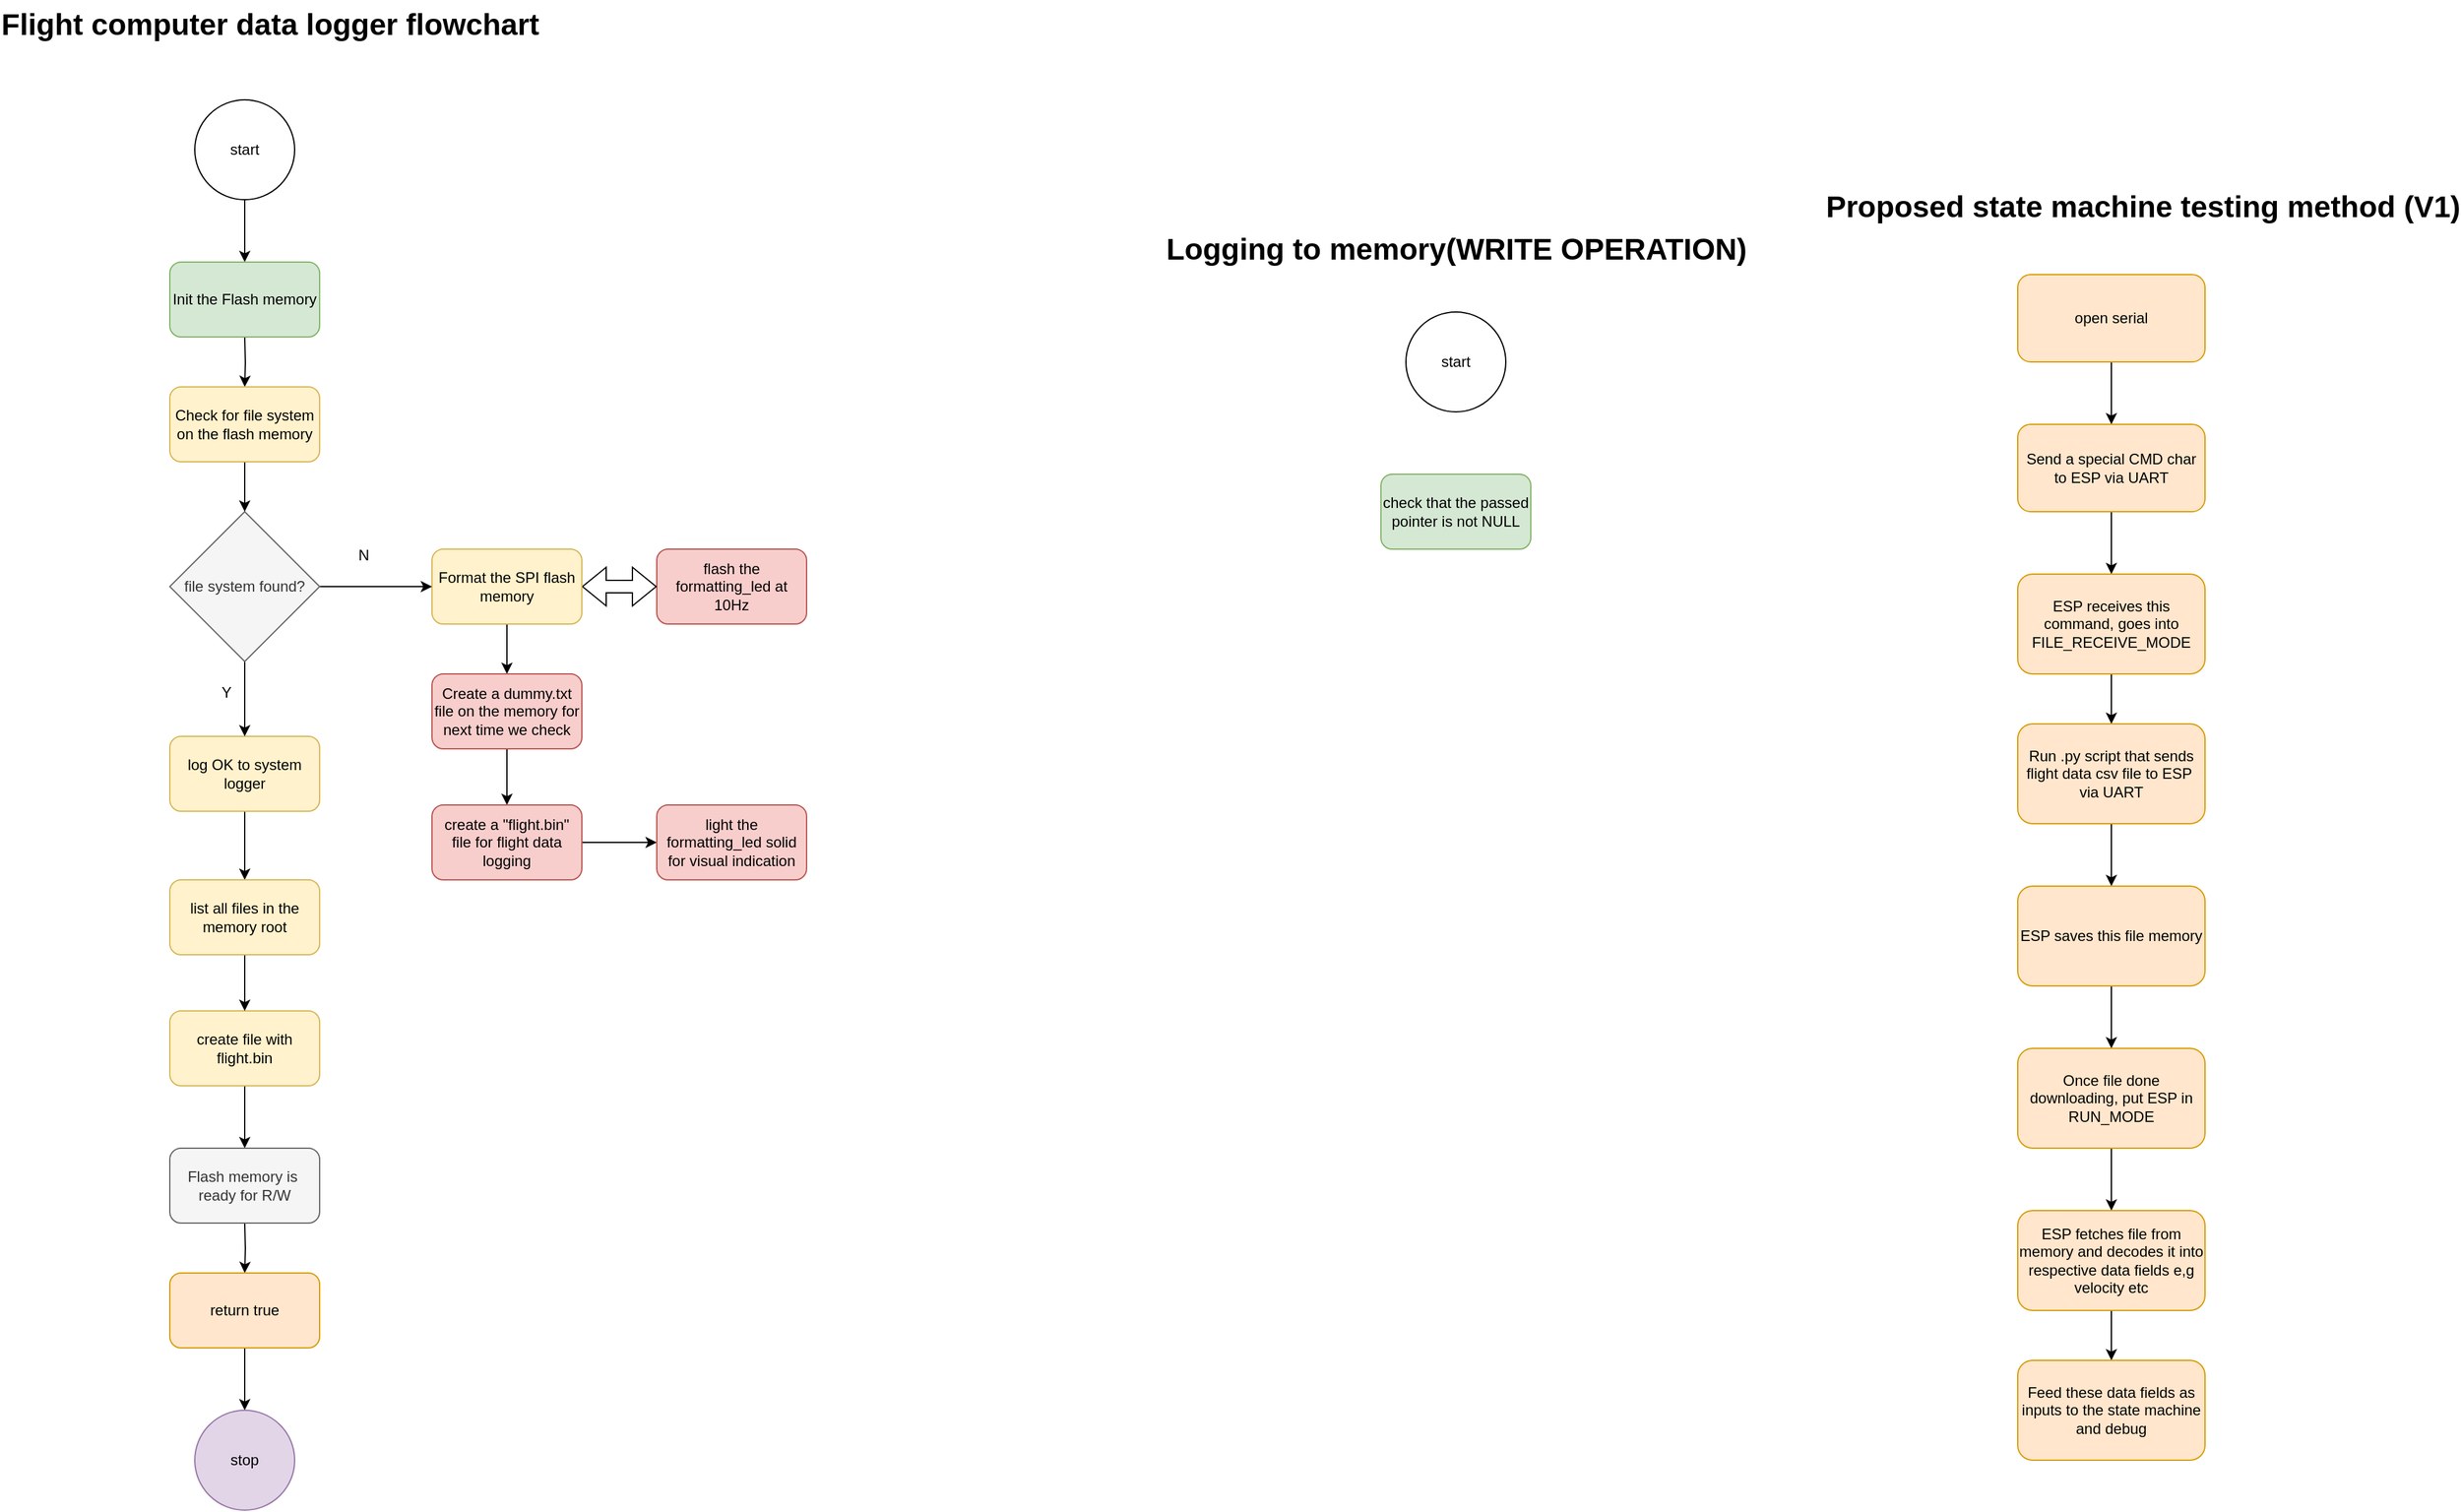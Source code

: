 <mxfile version="23.1.5" type="device">
  <diagram name="Page-1" id="OIpdF0hirbAPJOnk9fyI">
    <mxGraphModel dx="1098" dy="1827" grid="1" gridSize="10" guides="1" tooltips="1" connect="1" arrows="1" fold="1" page="1" pageScale="1" pageWidth="1654" pageHeight="1169" math="0" shadow="0">
      <root>
        <mxCell id="0" />
        <mxCell id="1" parent="0" />
        <mxCell id="ttgOxfEWlI2KLzoGbpM6-7" style="edgeStyle=orthogonalEdgeStyle;rounded=0;orthogonalLoop=1;jettySize=auto;html=1;entryX=0.5;entryY=0;entryDx=0;entryDy=0;" edge="1" parent="1">
          <mxGeometry relative="1" as="geometry">
            <mxPoint x="550" y="210" as="sourcePoint" />
            <mxPoint x="550" y="250" as="targetPoint" />
          </mxGeometry>
        </mxCell>
        <mxCell id="ttgOxfEWlI2KLzoGbpM6-3" value="Flight computer data logger flowchart" style="text;strokeColor=none;fillColor=none;html=1;fontSize=24;fontStyle=1;verticalAlign=middle;align=center;" vertex="1" parent="1">
          <mxGeometry x="520" y="-60" width="100" height="40" as="geometry" />
        </mxCell>
        <mxCell id="ttgOxfEWlI2KLzoGbpM6-74" value="" style="edgeStyle=orthogonalEdgeStyle;rounded=0;orthogonalLoop=1;jettySize=auto;html=1;" edge="1" parent="1" source="ttgOxfEWlI2KLzoGbpM6-5" target="ttgOxfEWlI2KLzoGbpM6-72">
          <mxGeometry relative="1" as="geometry" />
        </mxCell>
        <mxCell id="ttgOxfEWlI2KLzoGbpM6-5" value="log OK to system logger" style="rounded=1;whiteSpace=wrap;html=1;fillColor=#fff2cc;strokeColor=#d6b656;" vertex="1" parent="1">
          <mxGeometry x="490" y="530" width="120" height="60" as="geometry" />
        </mxCell>
        <mxCell id="ttgOxfEWlI2KLzoGbpM6-78" value="" style="edgeStyle=orthogonalEdgeStyle;rounded=0;orthogonalLoop=1;jettySize=auto;html=1;" edge="1" parent="1" source="ttgOxfEWlI2KLzoGbpM6-12">
          <mxGeometry relative="1" as="geometry">
            <mxPoint x="550" y="860" as="targetPoint" />
          </mxGeometry>
        </mxCell>
        <mxCell id="ttgOxfEWlI2KLzoGbpM6-12" value="create file with flight.bin" style="rounded=1;whiteSpace=wrap;html=1;fillColor=#fff2cc;strokeColor=#d6b656;" vertex="1" parent="1">
          <mxGeometry x="490" y="750" width="120" height="60" as="geometry" />
        </mxCell>
        <mxCell id="ttgOxfEWlI2KLzoGbpM6-21" value="" style="edgeStyle=orthogonalEdgeStyle;rounded=0;orthogonalLoop=1;jettySize=auto;html=1;" edge="1" parent="1">
          <mxGeometry relative="1" as="geometry">
            <mxPoint x="550" y="920" as="sourcePoint" />
            <mxPoint x="550" y="960" as="targetPoint" />
          </mxGeometry>
        </mxCell>
        <mxCell id="ttgOxfEWlI2KLzoGbpM6-20" style="edgeStyle=orthogonalEdgeStyle;rounded=0;orthogonalLoop=1;jettySize=auto;html=1;entryX=0.5;entryY=0;entryDx=0;entryDy=0;" edge="1" parent="1">
          <mxGeometry relative="1" as="geometry">
            <mxPoint x="550" y="1020" as="sourcePoint" />
            <mxPoint x="550" y="1070" as="targetPoint" />
          </mxGeometry>
        </mxCell>
        <mxCell id="ttgOxfEWlI2KLzoGbpM6-29" style="edgeStyle=orthogonalEdgeStyle;rounded=0;orthogonalLoop=1;jettySize=auto;html=1;entryX=0.5;entryY=0;entryDx=0;entryDy=0;" edge="1" parent="1" source="ttgOxfEWlI2KLzoGbpM6-26" target="ttgOxfEWlI2KLzoGbpM6-28">
          <mxGeometry relative="1" as="geometry" />
        </mxCell>
        <mxCell id="ttgOxfEWlI2KLzoGbpM6-26" value="start" style="ellipse;whiteSpace=wrap;html=1;aspect=fixed;" vertex="1" parent="1">
          <mxGeometry x="510" y="20" width="80" height="80" as="geometry" />
        </mxCell>
        <mxCell id="ttgOxfEWlI2KLzoGbpM6-28" value="Init the Flash memory" style="rounded=1;whiteSpace=wrap;html=1;fillColor=#d5e8d4;strokeColor=#82b366;" vertex="1" parent="1">
          <mxGeometry x="490" y="150" width="120" height="60" as="geometry" />
        </mxCell>
        <mxCell id="ttgOxfEWlI2KLzoGbpM6-30" value="flash the formatting_led at 10Hz" style="rounded=1;whiteSpace=wrap;html=1;fillColor=#f8cecc;strokeColor=#b85450;" vertex="1" parent="1">
          <mxGeometry x="880" y="380" width="120" height="60" as="geometry" />
        </mxCell>
        <mxCell id="ttgOxfEWlI2KLzoGbpM6-31" value="" style="shape=flexArrow;endArrow=classic;startArrow=classic;html=1;rounded=0;exitX=1;exitY=0.5;exitDx=0;exitDy=0;entryX=0;entryY=0.5;entryDx=0;entryDy=0;" edge="1" parent="1" target="ttgOxfEWlI2KLzoGbpM6-30">
          <mxGeometry width="100" height="100" relative="1" as="geometry">
            <mxPoint x="820" y="410" as="sourcePoint" />
            <mxPoint x="1020" y="490" as="targetPoint" />
          </mxGeometry>
        </mxCell>
        <mxCell id="ttgOxfEWlI2KLzoGbpM6-36" value="stop" style="ellipse;whiteSpace=wrap;html=1;aspect=fixed;fillColor=#e1d5e7;strokeColor=#9673a6;" vertex="1" parent="1">
          <mxGeometry x="510" y="1070" width="80" height="80" as="geometry" />
        </mxCell>
        <mxCell id="ttgOxfEWlI2KLzoGbpM6-38" value="Logging to memory(WRITE OPERATION)" style="text;strokeColor=none;fillColor=none;html=1;fontSize=24;fontStyle=1;verticalAlign=middle;align=center;" vertex="1" parent="1">
          <mxGeometry x="1470" y="120" width="100" height="40" as="geometry" />
        </mxCell>
        <mxCell id="ttgOxfEWlI2KLzoGbpM6-39" value="start" style="ellipse;whiteSpace=wrap;html=1;aspect=fixed;" vertex="1" parent="1">
          <mxGeometry x="1480" y="190" width="80" height="80" as="geometry" />
        </mxCell>
        <mxCell id="ttgOxfEWlI2KLzoGbpM6-40" value="check that the passed pointer is not NULL" style="rounded=1;whiteSpace=wrap;html=1;fillColor=#d5e8d4;strokeColor=#82b366;" vertex="1" parent="1">
          <mxGeometry x="1460" y="320" width="120" height="60" as="geometry" />
        </mxCell>
        <mxCell id="ttgOxfEWlI2KLzoGbpM6-41" value="Proposed state machine testing method (V1)&lt;div&gt;&lt;br/&gt;&lt;/div&gt;" style="text;strokeColor=none;fillColor=none;html=1;fontSize=24;fontStyle=1;verticalAlign=middle;align=center;" vertex="1" parent="1">
          <mxGeometry x="2020" y="100" width="100" height="40" as="geometry" />
        </mxCell>
        <mxCell id="ttgOxfEWlI2KLzoGbpM6-51" value="" style="edgeStyle=orthogonalEdgeStyle;rounded=0;orthogonalLoop=1;jettySize=auto;html=1;" edge="1" parent="1" source="ttgOxfEWlI2KLzoGbpM6-42" target="ttgOxfEWlI2KLzoGbpM6-43">
          <mxGeometry relative="1" as="geometry" />
        </mxCell>
        <mxCell id="ttgOxfEWlI2KLzoGbpM6-42" value="open serial" style="rounded=1;whiteSpace=wrap;html=1;fillColor=#ffe6cc;strokeColor=#d79b00;" vertex="1" parent="1">
          <mxGeometry x="1970" y="160" width="150" height="70" as="geometry" />
        </mxCell>
        <mxCell id="ttgOxfEWlI2KLzoGbpM6-52" value="" style="edgeStyle=orthogonalEdgeStyle;rounded=0;orthogonalLoop=1;jettySize=auto;html=1;" edge="1" parent="1" source="ttgOxfEWlI2KLzoGbpM6-43" target="ttgOxfEWlI2KLzoGbpM6-44">
          <mxGeometry relative="1" as="geometry" />
        </mxCell>
        <mxCell id="ttgOxfEWlI2KLzoGbpM6-43" value="Send a special CMD char to ESP via UART" style="rounded=1;whiteSpace=wrap;html=1;fillColor=#ffe6cc;strokeColor=#d79b00;" vertex="1" parent="1">
          <mxGeometry x="1970" y="280" width="150" height="70" as="geometry" />
        </mxCell>
        <mxCell id="ttgOxfEWlI2KLzoGbpM6-53" value="" style="edgeStyle=orthogonalEdgeStyle;rounded=0;orthogonalLoop=1;jettySize=auto;html=1;" edge="1" parent="1" source="ttgOxfEWlI2KLzoGbpM6-44" target="ttgOxfEWlI2KLzoGbpM6-45">
          <mxGeometry relative="1" as="geometry" />
        </mxCell>
        <mxCell id="ttgOxfEWlI2KLzoGbpM6-44" value="ESP receives this command, goes into FILE_RECEIVE_MODE" style="rounded=1;whiteSpace=wrap;html=1;fillColor=#ffe6cc;strokeColor=#d79b00;" vertex="1" parent="1">
          <mxGeometry x="1970" y="400" width="150" height="80" as="geometry" />
        </mxCell>
        <mxCell id="ttgOxfEWlI2KLzoGbpM6-54" value="" style="edgeStyle=orthogonalEdgeStyle;rounded=0;orthogonalLoop=1;jettySize=auto;html=1;" edge="1" parent="1" source="ttgOxfEWlI2KLzoGbpM6-45" target="ttgOxfEWlI2KLzoGbpM6-46">
          <mxGeometry relative="1" as="geometry" />
        </mxCell>
        <mxCell id="ttgOxfEWlI2KLzoGbpM6-45" value="Run .py script that sends flight data csv file to ESP&amp;nbsp; via UART" style="rounded=1;whiteSpace=wrap;html=1;fillColor=#ffe6cc;strokeColor=#d79b00;" vertex="1" parent="1">
          <mxGeometry x="1970" y="520" width="150" height="80" as="geometry" />
        </mxCell>
        <mxCell id="ttgOxfEWlI2KLzoGbpM6-55" value="" style="edgeStyle=orthogonalEdgeStyle;rounded=0;orthogonalLoop=1;jettySize=auto;html=1;" edge="1" parent="1" source="ttgOxfEWlI2KLzoGbpM6-46" target="ttgOxfEWlI2KLzoGbpM6-47">
          <mxGeometry relative="1" as="geometry" />
        </mxCell>
        <mxCell id="ttgOxfEWlI2KLzoGbpM6-46" value="ESP saves this file memory" style="rounded=1;whiteSpace=wrap;html=1;fillColor=#ffe6cc;strokeColor=#d79b00;" vertex="1" parent="1">
          <mxGeometry x="1970" y="650" width="150" height="80" as="geometry" />
        </mxCell>
        <mxCell id="ttgOxfEWlI2KLzoGbpM6-56" value="" style="edgeStyle=orthogonalEdgeStyle;rounded=0;orthogonalLoop=1;jettySize=auto;html=1;" edge="1" parent="1" source="ttgOxfEWlI2KLzoGbpM6-47" target="ttgOxfEWlI2KLzoGbpM6-48">
          <mxGeometry relative="1" as="geometry" />
        </mxCell>
        <mxCell id="ttgOxfEWlI2KLzoGbpM6-47" value="Once file done downloading, put ESP in RUN_MODE" style="rounded=1;whiteSpace=wrap;html=1;fillColor=#ffe6cc;strokeColor=#d79b00;" vertex="1" parent="1">
          <mxGeometry x="1970" y="780" width="150" height="80" as="geometry" />
        </mxCell>
        <mxCell id="ttgOxfEWlI2KLzoGbpM6-57" value="" style="edgeStyle=orthogonalEdgeStyle;rounded=0;orthogonalLoop=1;jettySize=auto;html=1;" edge="1" parent="1" source="ttgOxfEWlI2KLzoGbpM6-48" target="ttgOxfEWlI2KLzoGbpM6-50">
          <mxGeometry relative="1" as="geometry" />
        </mxCell>
        <mxCell id="ttgOxfEWlI2KLzoGbpM6-48" value="ESP fetches file from memory and decodes it into respective data fields e,g velocity etc" style="rounded=1;whiteSpace=wrap;html=1;fillColor=#ffe6cc;strokeColor=#d79b00;" vertex="1" parent="1">
          <mxGeometry x="1970" y="910" width="150" height="80" as="geometry" />
        </mxCell>
        <mxCell id="ttgOxfEWlI2KLzoGbpM6-50" value="Feed these data fields as inputs to the state machine and debug" style="rounded=1;whiteSpace=wrap;html=1;fillColor=#ffe6cc;strokeColor=#d79b00;" vertex="1" parent="1">
          <mxGeometry x="1970" y="1030" width="150" height="80" as="geometry" />
        </mxCell>
        <mxCell id="ttgOxfEWlI2KLzoGbpM6-67" value="" style="edgeStyle=orthogonalEdgeStyle;rounded=0;orthogonalLoop=1;jettySize=auto;html=1;" edge="1" parent="1" source="ttgOxfEWlI2KLzoGbpM6-58" target="ttgOxfEWlI2KLzoGbpM6-66">
          <mxGeometry relative="1" as="geometry" />
        </mxCell>
        <mxCell id="ttgOxfEWlI2KLzoGbpM6-58" value="Format the SPI flash memory" style="rounded=1;whiteSpace=wrap;html=1;fillColor=#fff2cc;strokeColor=#d6b656;" vertex="1" parent="1">
          <mxGeometry x="700" y="380" width="120" height="60" as="geometry" />
        </mxCell>
        <mxCell id="ttgOxfEWlI2KLzoGbpM6-62" value="" style="edgeStyle=orthogonalEdgeStyle;rounded=0;orthogonalLoop=1;jettySize=auto;html=1;" edge="1" parent="1" source="ttgOxfEWlI2KLzoGbpM6-59" target="ttgOxfEWlI2KLzoGbpM6-58">
          <mxGeometry relative="1" as="geometry" />
        </mxCell>
        <mxCell id="ttgOxfEWlI2KLzoGbpM6-76" value="" style="edgeStyle=orthogonalEdgeStyle;rounded=0;orthogonalLoop=1;jettySize=auto;html=1;" edge="1" parent="1" source="ttgOxfEWlI2KLzoGbpM6-59" target="ttgOxfEWlI2KLzoGbpM6-5">
          <mxGeometry relative="1" as="geometry" />
        </mxCell>
        <mxCell id="ttgOxfEWlI2KLzoGbpM6-59" value="file system found?" style="rhombus;whiteSpace=wrap;html=1;fillColor=#f5f5f5;fontColor=#333333;strokeColor=#666666;" vertex="1" parent="1">
          <mxGeometry x="490" y="350" width="120" height="120" as="geometry" />
        </mxCell>
        <mxCell id="ttgOxfEWlI2KLzoGbpM6-61" value="" style="edgeStyle=orthogonalEdgeStyle;rounded=0;orthogonalLoop=1;jettySize=auto;html=1;" edge="1" parent="1" source="ttgOxfEWlI2KLzoGbpM6-60" target="ttgOxfEWlI2KLzoGbpM6-59">
          <mxGeometry relative="1" as="geometry" />
        </mxCell>
        <mxCell id="ttgOxfEWlI2KLzoGbpM6-60" value="Check for file system on the flash memory" style="rounded=1;whiteSpace=wrap;html=1;fillColor=#fff2cc;strokeColor=#d6b656;" vertex="1" parent="1">
          <mxGeometry x="490" y="250" width="120" height="60" as="geometry" />
        </mxCell>
        <mxCell id="ttgOxfEWlI2KLzoGbpM6-63" value="N" style="text;html=1;align=center;verticalAlign=middle;resizable=0;points=[];autosize=1;strokeColor=none;fillColor=none;" vertex="1" parent="1">
          <mxGeometry x="630" y="370" width="30" height="30" as="geometry" />
        </mxCell>
        <mxCell id="ttgOxfEWlI2KLzoGbpM6-65" value="Y" style="text;html=1;align=center;verticalAlign=middle;resizable=0;points=[];autosize=1;strokeColor=none;fillColor=none;" vertex="1" parent="1">
          <mxGeometry x="520" y="480" width="30" height="30" as="geometry" />
        </mxCell>
        <mxCell id="ttgOxfEWlI2KLzoGbpM6-69" value="" style="edgeStyle=orthogonalEdgeStyle;rounded=0;orthogonalLoop=1;jettySize=auto;html=1;" edge="1" parent="1" source="ttgOxfEWlI2KLzoGbpM6-66" target="ttgOxfEWlI2KLzoGbpM6-68">
          <mxGeometry relative="1" as="geometry" />
        </mxCell>
        <mxCell id="ttgOxfEWlI2KLzoGbpM6-66" value="Create a dummy.txt file on the memory for next time we check" style="rounded=1;whiteSpace=wrap;html=1;fillColor=#f8cecc;strokeColor=#b85450;" vertex="1" parent="1">
          <mxGeometry x="700" y="480" width="120" height="60" as="geometry" />
        </mxCell>
        <mxCell id="ttgOxfEWlI2KLzoGbpM6-71" value="" style="edgeStyle=orthogonalEdgeStyle;rounded=0;orthogonalLoop=1;jettySize=auto;html=1;" edge="1" parent="1" source="ttgOxfEWlI2KLzoGbpM6-68" target="ttgOxfEWlI2KLzoGbpM6-70">
          <mxGeometry relative="1" as="geometry" />
        </mxCell>
        <mxCell id="ttgOxfEWlI2KLzoGbpM6-68" value="create a &quot;flight.bin&quot; file for flight data logging" style="rounded=1;whiteSpace=wrap;html=1;fillColor=#f8cecc;strokeColor=#b85450;" vertex="1" parent="1">
          <mxGeometry x="700" y="585" width="120" height="60" as="geometry" />
        </mxCell>
        <mxCell id="ttgOxfEWlI2KLzoGbpM6-70" value="light the formatting_led solid for visual indication" style="rounded=1;whiteSpace=wrap;html=1;fillColor=#f8cecc;strokeColor=#b85450;" vertex="1" parent="1">
          <mxGeometry x="880" y="585" width="120" height="60" as="geometry" />
        </mxCell>
        <mxCell id="ttgOxfEWlI2KLzoGbpM6-77" value="" style="edgeStyle=orthogonalEdgeStyle;rounded=0;orthogonalLoop=1;jettySize=auto;html=1;" edge="1" parent="1" source="ttgOxfEWlI2KLzoGbpM6-72" target="ttgOxfEWlI2KLzoGbpM6-12">
          <mxGeometry relative="1" as="geometry" />
        </mxCell>
        <mxCell id="ttgOxfEWlI2KLzoGbpM6-72" value="list all files in the memory root" style="rounded=1;whiteSpace=wrap;html=1;fillColor=#fff2cc;strokeColor=#d6b656;" vertex="1" parent="1">
          <mxGeometry x="490" y="645" width="120" height="60" as="geometry" />
        </mxCell>
        <mxCell id="ttgOxfEWlI2KLzoGbpM6-79" value="return true" style="rounded=1;whiteSpace=wrap;html=1;fillColor=#ffe6cc;strokeColor=#d79b00;" vertex="1" parent="1">
          <mxGeometry x="490" y="960" width="120" height="60" as="geometry" />
        </mxCell>
        <mxCell id="ttgOxfEWlI2KLzoGbpM6-82" value="Flash memory is&amp;nbsp; ready for R/W" style="rounded=1;whiteSpace=wrap;html=1;fillColor=#f5f5f5;strokeColor=#666666;fontColor=#333333;" vertex="1" parent="1">
          <mxGeometry x="490" y="860" width="120" height="60" as="geometry" />
        </mxCell>
      </root>
    </mxGraphModel>
  </diagram>
</mxfile>
